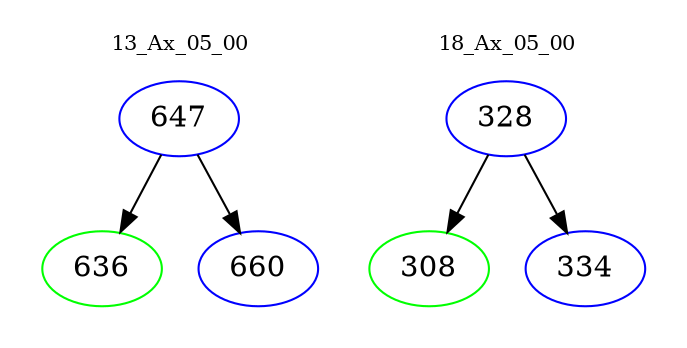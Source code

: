 digraph{
subgraph cluster_0 {
color = white
label = "13_Ax_05_00";
fontsize=10;
T0_647 [label="647", color="blue"]
T0_647 -> T0_636 [color="black"]
T0_636 [label="636", color="green"]
T0_647 -> T0_660 [color="black"]
T0_660 [label="660", color="blue"]
}
subgraph cluster_1 {
color = white
label = "18_Ax_05_00";
fontsize=10;
T1_328 [label="328", color="blue"]
T1_328 -> T1_308 [color="black"]
T1_308 [label="308", color="green"]
T1_328 -> T1_334 [color="black"]
T1_334 [label="334", color="blue"]
}
}
